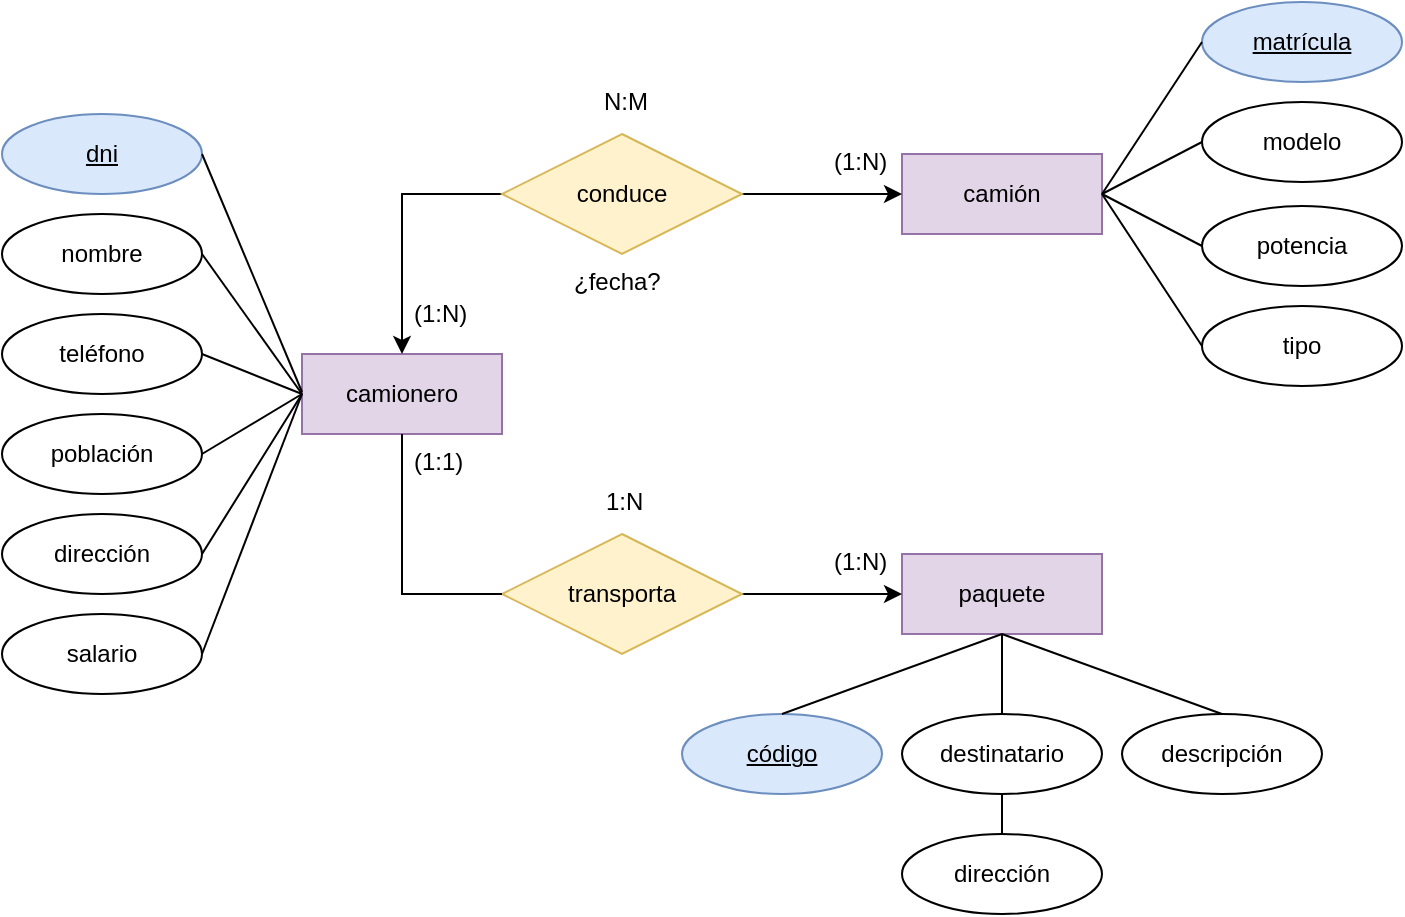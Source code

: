 <mxfile version="20.4.0" type="github">
  <diagram id="R2lEEEUBdFMjLlhIrx00" name="Page-1">
    <mxGraphModel dx="992" dy="579" grid="1" gridSize="10" guides="1" tooltips="1" connect="1" arrows="1" fold="1" page="1" pageScale="1" pageWidth="850" pageHeight="1100" math="0" shadow="0" extFonts="Permanent Marker^https://fonts.googleapis.com/css?family=Permanent+Marker">
      <root>
        <mxCell id="0" />
        <mxCell id="1" parent="0" />
        <mxCell id="CP_bmAPizi7PvoLeCJPH-1" value="camionero" style="whiteSpace=wrap;html=1;align=center;fillColor=#e1d5e7;strokeColor=#9673a6;" parent="1" vertex="1">
          <mxGeometry x="220" y="200" width="100" height="40" as="geometry" />
        </mxCell>
        <mxCell id="CP_bmAPizi7PvoLeCJPH-2" value="&lt;div&gt;camión&lt;/div&gt;" style="whiteSpace=wrap;html=1;align=center;fillColor=#e1d5e7;strokeColor=#9673a6;" parent="1" vertex="1">
          <mxGeometry x="520" y="100" width="100" height="40" as="geometry" />
        </mxCell>
        <mxCell id="CP_bmAPizi7PvoLeCJPH-4" value="&lt;div&gt;paquete&lt;/div&gt;" style="whiteSpace=wrap;html=1;align=center;fillColor=#e1d5e7;strokeColor=#9673a6;" parent="1" vertex="1">
          <mxGeometry x="520" y="300" width="100" height="40" as="geometry" />
        </mxCell>
        <mxCell id="Fy4e7EndvKac3T4AfF9Q-44" style="edgeStyle=orthogonalEdgeStyle;rounded=0;orthogonalLoop=1;jettySize=auto;html=1;entryX=0.5;entryY=0;entryDx=0;entryDy=0;" edge="1" parent="1" source="CP_bmAPizi7PvoLeCJPH-6" target="CP_bmAPizi7PvoLeCJPH-1">
          <mxGeometry relative="1" as="geometry">
            <Array as="points">
              <mxPoint x="270" y="120" />
            </Array>
          </mxGeometry>
        </mxCell>
        <mxCell id="Fy4e7EndvKac3T4AfF9Q-45" style="edgeStyle=orthogonalEdgeStyle;rounded=0;orthogonalLoop=1;jettySize=auto;html=1;entryX=0;entryY=0.5;entryDx=0;entryDy=0;" edge="1" parent="1" source="CP_bmAPizi7PvoLeCJPH-6" target="CP_bmAPizi7PvoLeCJPH-2">
          <mxGeometry relative="1" as="geometry" />
        </mxCell>
        <mxCell id="CP_bmAPizi7PvoLeCJPH-6" value="conduce" style="shape=rhombus;perimeter=rhombusPerimeter;whiteSpace=wrap;html=1;align=center;fillColor=#fff2cc;strokeColor=#d6b656;" parent="1" vertex="1">
          <mxGeometry x="320" y="90" width="120" height="60" as="geometry" />
        </mxCell>
        <mxCell id="Fy4e7EndvKac3T4AfF9Q-40" style="edgeStyle=orthogonalEdgeStyle;rounded=0;orthogonalLoop=1;jettySize=auto;html=1;entryX=0;entryY=0.5;entryDx=0;entryDy=0;" edge="1" parent="1" source="CP_bmAPizi7PvoLeCJPH-7" target="CP_bmAPizi7PvoLeCJPH-4">
          <mxGeometry relative="1" as="geometry" />
        </mxCell>
        <mxCell id="CP_bmAPizi7PvoLeCJPH-7" value="transporta" style="shape=rhombus;perimeter=rhombusPerimeter;whiteSpace=wrap;html=1;align=center;fillColor=#fff2cc;strokeColor=#d6b656;" parent="1" vertex="1">
          <mxGeometry x="320" y="290" width="120" height="60" as="geometry" />
        </mxCell>
        <mxCell id="Fy4e7EndvKac3T4AfF9Q-1" value="dni" style="ellipse;whiteSpace=wrap;html=1;align=center;fontStyle=4;fillColor=#dae8fc;strokeColor=#6c8ebf;" vertex="1" parent="1">
          <mxGeometry x="70" y="80" width="100" height="40" as="geometry" />
        </mxCell>
        <mxCell id="Fy4e7EndvKac3T4AfF9Q-2" value="nombre" style="ellipse;whiteSpace=wrap;html=1;align=center;" vertex="1" parent="1">
          <mxGeometry x="70" y="130" width="100" height="40" as="geometry" />
        </mxCell>
        <mxCell id="Fy4e7EndvKac3T4AfF9Q-3" value="teléfono" style="ellipse;whiteSpace=wrap;html=1;align=center;" vertex="1" parent="1">
          <mxGeometry x="70" y="180" width="100" height="40" as="geometry" />
        </mxCell>
        <mxCell id="Fy4e7EndvKac3T4AfF9Q-4" value="dirección" style="ellipse;whiteSpace=wrap;html=1;align=center;" vertex="1" parent="1">
          <mxGeometry x="70" y="280" width="100" height="40" as="geometry" />
        </mxCell>
        <mxCell id="Fy4e7EndvKac3T4AfF9Q-8" value="salario" style="ellipse;whiteSpace=wrap;html=1;align=center;" vertex="1" parent="1">
          <mxGeometry x="70" y="330" width="100" height="40" as="geometry" />
        </mxCell>
        <mxCell id="Fy4e7EndvKac3T4AfF9Q-9" value="población" style="ellipse;whiteSpace=wrap;html=1;align=center;" vertex="1" parent="1">
          <mxGeometry x="70" y="230" width="100" height="40" as="geometry" />
        </mxCell>
        <mxCell id="Fy4e7EndvKac3T4AfF9Q-11" value="" style="endArrow=none;html=1;rounded=0;entryX=0;entryY=0.5;entryDx=0;entryDy=0;exitX=1;exitY=0.5;exitDx=0;exitDy=0;" edge="1" parent="1" source="Fy4e7EndvKac3T4AfF9Q-8" target="CP_bmAPizi7PvoLeCJPH-1">
          <mxGeometry width="50" height="50" relative="1" as="geometry">
            <mxPoint x="400" y="330" as="sourcePoint" />
            <mxPoint x="450" y="280" as="targetPoint" />
          </mxGeometry>
        </mxCell>
        <mxCell id="Fy4e7EndvKac3T4AfF9Q-13" value="" style="endArrow=none;html=1;rounded=0;exitX=1;exitY=0.5;exitDx=0;exitDy=0;" edge="1" parent="1" source="Fy4e7EndvKac3T4AfF9Q-1">
          <mxGeometry relative="1" as="geometry">
            <mxPoint x="60" y="219" as="sourcePoint" />
            <mxPoint x="220" y="219" as="targetPoint" />
          </mxGeometry>
        </mxCell>
        <mxCell id="Fy4e7EndvKac3T4AfF9Q-14" value="" style="endArrow=none;html=1;rounded=0;exitX=1;exitY=0.5;exitDx=0;exitDy=0;" edge="1" parent="1" source="Fy4e7EndvKac3T4AfF9Q-2">
          <mxGeometry relative="1" as="geometry">
            <mxPoint x="180" y="110" as="sourcePoint" />
            <mxPoint x="220" y="220" as="targetPoint" />
          </mxGeometry>
        </mxCell>
        <mxCell id="Fy4e7EndvKac3T4AfF9Q-15" value="" style="endArrow=none;html=1;rounded=0;entryX=1;entryY=0.5;entryDx=0;entryDy=0;" edge="1" parent="1" target="Fy4e7EndvKac3T4AfF9Q-4">
          <mxGeometry relative="1" as="geometry">
            <mxPoint x="220" y="220" as="sourcePoint" />
            <mxPoint x="240" y="239" as="targetPoint" />
          </mxGeometry>
        </mxCell>
        <mxCell id="Fy4e7EndvKac3T4AfF9Q-16" value="" style="endArrow=none;html=1;rounded=0;exitX=1;exitY=0.5;exitDx=0;exitDy=0;" edge="1" parent="1" source="Fy4e7EndvKac3T4AfF9Q-3">
          <mxGeometry relative="1" as="geometry">
            <mxPoint x="200" y="130" as="sourcePoint" />
            <mxPoint x="220" y="220" as="targetPoint" />
          </mxGeometry>
        </mxCell>
        <mxCell id="Fy4e7EndvKac3T4AfF9Q-17" value="" style="endArrow=none;html=1;rounded=0;exitX=1;exitY=0.5;exitDx=0;exitDy=0;" edge="1" parent="1" source="Fy4e7EndvKac3T4AfF9Q-9">
          <mxGeometry relative="1" as="geometry">
            <mxPoint x="210" y="140" as="sourcePoint" />
            <mxPoint x="220" y="220" as="targetPoint" />
          </mxGeometry>
        </mxCell>
        <mxCell id="Fy4e7EndvKac3T4AfF9Q-19" value="" style="endArrow=none;html=1;rounded=0;exitX=0.5;exitY=1;exitDx=0;exitDy=0;entryX=0;entryY=0.5;entryDx=0;entryDy=0;" edge="1" parent="1" source="CP_bmAPizi7PvoLeCJPH-1" target="CP_bmAPizi7PvoLeCJPH-7">
          <mxGeometry relative="1" as="geometry">
            <mxPoint x="340" y="210" as="sourcePoint" />
            <mxPoint x="500" y="210" as="targetPoint" />
            <Array as="points">
              <mxPoint x="270" y="300" />
              <mxPoint x="270" y="320" />
            </Array>
          </mxGeometry>
        </mxCell>
        <mxCell id="Fy4e7EndvKac3T4AfF9Q-22" value="código" style="ellipse;whiteSpace=wrap;html=1;align=center;fontStyle=4;fillColor=#dae8fc;strokeColor=#6c8ebf;" vertex="1" parent="1">
          <mxGeometry x="410" y="380" width="100" height="40" as="geometry" />
        </mxCell>
        <mxCell id="Fy4e7EndvKac3T4AfF9Q-23" value="destinatario" style="ellipse;whiteSpace=wrap;html=1;align=center;" vertex="1" parent="1">
          <mxGeometry x="520" y="380" width="100" height="40" as="geometry" />
        </mxCell>
        <mxCell id="Fy4e7EndvKac3T4AfF9Q-24" value="descripción" style="ellipse;whiteSpace=wrap;html=1;align=center;" vertex="1" parent="1">
          <mxGeometry x="630" y="380" width="100" height="40" as="geometry" />
        </mxCell>
        <mxCell id="Fy4e7EndvKac3T4AfF9Q-26" value="dirección" style="ellipse;whiteSpace=wrap;html=1;align=center;" vertex="1" parent="1">
          <mxGeometry x="520" y="440" width="100" height="40" as="geometry" />
        </mxCell>
        <mxCell id="Fy4e7EndvKac3T4AfF9Q-27" value="" style="endArrow=none;html=1;rounded=0;exitX=0.5;exitY=1;exitDx=0;exitDy=0;entryX=0.5;entryY=0;entryDx=0;entryDy=0;" edge="1" parent="1" source="CP_bmAPizi7PvoLeCJPH-4" target="Fy4e7EndvKac3T4AfF9Q-22">
          <mxGeometry relative="1" as="geometry">
            <mxPoint x="340" y="210" as="sourcePoint" />
            <mxPoint x="500" y="210" as="targetPoint" />
          </mxGeometry>
        </mxCell>
        <mxCell id="Fy4e7EndvKac3T4AfF9Q-28" value="" style="endArrow=none;html=1;rounded=0;entryX=0.5;entryY=0;entryDx=0;entryDy=0;" edge="1" parent="1" target="Fy4e7EndvKac3T4AfF9Q-23">
          <mxGeometry relative="1" as="geometry">
            <mxPoint x="570" y="340" as="sourcePoint" />
            <mxPoint x="470" y="390" as="targetPoint" />
          </mxGeometry>
        </mxCell>
        <mxCell id="Fy4e7EndvKac3T4AfF9Q-29" value="" style="endArrow=none;html=1;rounded=0;exitX=0.5;exitY=0;exitDx=0;exitDy=0;entryX=0.5;entryY=1;entryDx=0;entryDy=0;" edge="1" parent="1" source="Fy4e7EndvKac3T4AfF9Q-24" target="CP_bmAPizi7PvoLeCJPH-4">
          <mxGeometry relative="1" as="geometry">
            <mxPoint x="590" y="360" as="sourcePoint" />
            <mxPoint x="480" y="400" as="targetPoint" />
          </mxGeometry>
        </mxCell>
        <mxCell id="Fy4e7EndvKac3T4AfF9Q-30" value="" style="endArrow=none;html=1;rounded=0;exitX=0.5;exitY=1;exitDx=0;exitDy=0;entryX=0.5;entryY=0;entryDx=0;entryDy=0;" edge="1" parent="1" source="Fy4e7EndvKac3T4AfF9Q-23" target="Fy4e7EndvKac3T4AfF9Q-26">
          <mxGeometry relative="1" as="geometry">
            <mxPoint x="600" y="370" as="sourcePoint" />
            <mxPoint x="490" y="410" as="targetPoint" />
          </mxGeometry>
        </mxCell>
        <mxCell id="Fy4e7EndvKac3T4AfF9Q-31" value="matrícula" style="ellipse;whiteSpace=wrap;html=1;align=center;fontStyle=4;fillColor=#dae8fc;strokeColor=#6c8ebf;" vertex="1" parent="1">
          <mxGeometry x="670" y="24" width="100" height="40" as="geometry" />
        </mxCell>
        <mxCell id="Fy4e7EndvKac3T4AfF9Q-32" value="modelo" style="ellipse;whiteSpace=wrap;html=1;align=center;" vertex="1" parent="1">
          <mxGeometry x="670" y="74" width="100" height="40" as="geometry" />
        </mxCell>
        <mxCell id="Fy4e7EndvKac3T4AfF9Q-33" value="potencia" style="ellipse;whiteSpace=wrap;html=1;align=center;" vertex="1" parent="1">
          <mxGeometry x="670" y="126" width="100" height="40" as="geometry" />
        </mxCell>
        <mxCell id="Fy4e7EndvKac3T4AfF9Q-34" value="tipo" style="ellipse;whiteSpace=wrap;html=1;align=center;" vertex="1" parent="1">
          <mxGeometry x="670" y="176" width="100" height="40" as="geometry" />
        </mxCell>
        <mxCell id="Fy4e7EndvKac3T4AfF9Q-35" value="" style="endArrow=none;html=1;rounded=0;entryX=1;entryY=0.5;entryDx=0;entryDy=0;exitX=0;exitY=0.5;exitDx=0;exitDy=0;" edge="1" parent="1" source="Fy4e7EndvKac3T4AfF9Q-32" target="CP_bmAPizi7PvoLeCJPH-2">
          <mxGeometry relative="1" as="geometry">
            <mxPoint x="340" y="210" as="sourcePoint" />
            <mxPoint x="500" y="210" as="targetPoint" />
          </mxGeometry>
        </mxCell>
        <mxCell id="Fy4e7EndvKac3T4AfF9Q-37" value="" style="endArrow=none;html=1;rounded=0;entryX=1;entryY=0.5;entryDx=0;entryDy=0;exitX=0;exitY=0.5;exitDx=0;exitDy=0;" edge="1" parent="1" source="Fy4e7EndvKac3T4AfF9Q-31" target="CP_bmAPizi7PvoLeCJPH-2">
          <mxGeometry relative="1" as="geometry">
            <mxPoint x="340" y="210" as="sourcePoint" />
            <mxPoint x="500" y="210" as="targetPoint" />
          </mxGeometry>
        </mxCell>
        <mxCell id="Fy4e7EndvKac3T4AfF9Q-38" value="" style="endArrow=none;html=1;rounded=0;entryX=1;entryY=0.5;entryDx=0;entryDy=0;exitX=0;exitY=0.5;exitDx=0;exitDy=0;" edge="1" parent="1" source="Fy4e7EndvKac3T4AfF9Q-33" target="CP_bmAPizi7PvoLeCJPH-2">
          <mxGeometry relative="1" as="geometry">
            <mxPoint x="680" y="54" as="sourcePoint" />
            <mxPoint x="630" y="130" as="targetPoint" />
          </mxGeometry>
        </mxCell>
        <mxCell id="Fy4e7EndvKac3T4AfF9Q-39" value="" style="endArrow=none;html=1;rounded=0;exitX=0;exitY=0.5;exitDx=0;exitDy=0;" edge="1" parent="1" source="Fy4e7EndvKac3T4AfF9Q-34">
          <mxGeometry relative="1" as="geometry">
            <mxPoint x="690" y="64" as="sourcePoint" />
            <mxPoint x="620" y="120" as="targetPoint" />
          </mxGeometry>
        </mxCell>
        <mxCell id="Fy4e7EndvKac3T4AfF9Q-41" value="(1:N)" style="text;strokeColor=none;fillColor=none;spacingLeft=4;spacingRight=4;overflow=hidden;rotatable=0;points=[[0,0.5],[1,0.5]];portConstraint=eastwest;fontSize=12;" vertex="1" parent="1">
          <mxGeometry x="480" y="290" width="40" height="30" as="geometry" />
        </mxCell>
        <mxCell id="Fy4e7EndvKac3T4AfF9Q-42" value="(1:1)&#xa;" style="text;strokeColor=none;fillColor=none;spacingLeft=4;spacingRight=4;overflow=hidden;rotatable=0;points=[[0,0.5],[1,0.5]];portConstraint=eastwest;fontSize=12;" vertex="1" parent="1">
          <mxGeometry x="270" y="240" width="40" height="30" as="geometry" />
        </mxCell>
        <mxCell id="Fy4e7EndvKac3T4AfF9Q-43" value="1:N" style="text;strokeColor=none;fillColor=none;spacingLeft=4;spacingRight=4;overflow=hidden;rotatable=0;points=[[0,0.5],[1,0.5]];portConstraint=eastwest;fontSize=12;" vertex="1" parent="1">
          <mxGeometry x="366" y="260" width="40" height="30" as="geometry" />
        </mxCell>
        <mxCell id="Fy4e7EndvKac3T4AfF9Q-46" value="(1:N)" style="text;strokeColor=none;fillColor=none;spacingLeft=4;spacingRight=4;overflow=hidden;rotatable=0;points=[[0,0.5],[1,0.5]];portConstraint=eastwest;fontSize=12;" vertex="1" parent="1">
          <mxGeometry x="480" y="90" width="40" height="30" as="geometry" />
        </mxCell>
        <mxCell id="Fy4e7EndvKac3T4AfF9Q-47" value="(1:N)" style="text;strokeColor=none;fillColor=none;spacingLeft=4;spacingRight=4;overflow=hidden;rotatable=0;points=[[0,0.5],[1,0.5]];portConstraint=eastwest;fontSize=12;" vertex="1" parent="1">
          <mxGeometry x="270" y="166" width="40" height="30" as="geometry" />
        </mxCell>
        <mxCell id="Fy4e7EndvKac3T4AfF9Q-48" value="N:M" style="text;strokeColor=none;fillColor=none;spacingLeft=4;spacingRight=4;overflow=hidden;rotatable=0;points=[[0,0.5],[1,0.5]];portConstraint=eastwest;fontSize=12;" vertex="1" parent="1">
          <mxGeometry x="365" y="60" width="40" height="30" as="geometry" />
        </mxCell>
        <mxCell id="Fy4e7EndvKac3T4AfF9Q-49" value="¿fecha?" style="text;strokeColor=none;fillColor=none;spacingLeft=4;spacingRight=4;overflow=hidden;rotatable=0;points=[[0,0.5],[1,0.5]];portConstraint=eastwest;fontSize=12;" vertex="1" parent="1">
          <mxGeometry x="350" y="150" width="60" height="30" as="geometry" />
        </mxCell>
      </root>
    </mxGraphModel>
  </diagram>
</mxfile>
